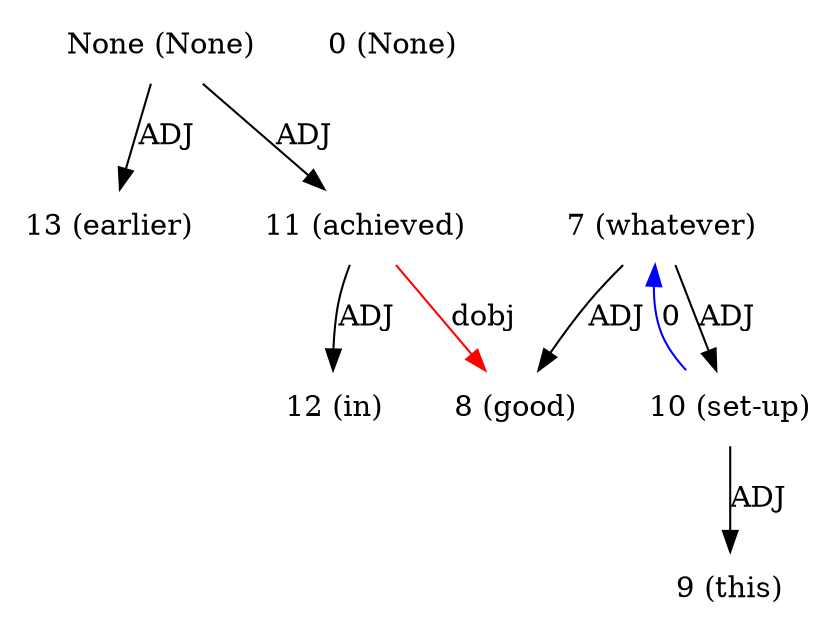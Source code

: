 digraph G{
edge [dir=forward]
node [shape=plaintext]

None [label="None (None)"]
None -> 13 [label="ADJ"]
None [label="None (None)"]
None -> 11 [label="ADJ"]
0 [label="0 (None)"]
7 [label="7 (whatever)"]
7 -> 8 [label="ADJ"]
7 -> 10 [label="ADJ"]
8 [label="8 (good)"]
11 -> 8 [label="dobj", color="red"]
9 [label="9 (this)"]
10 [label="10 (set-up)"]
10 -> 7 [label="0", color="blue"]
10 -> 9 [label="ADJ"]
11 [label="11 (achieved)"]
11 -> 12 [label="ADJ"]
12 [label="12 (in)"]
13 [label="13 (earlier)"]
}
